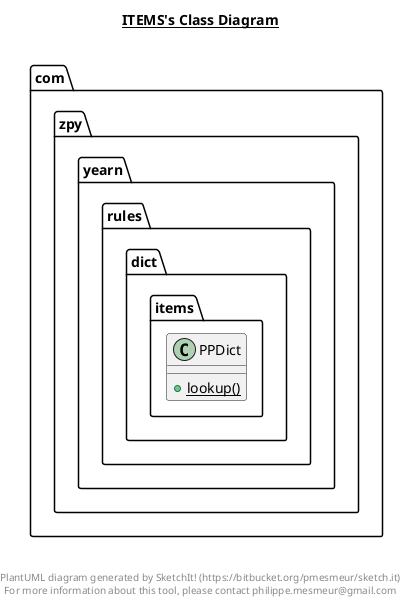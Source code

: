 @startuml

title __ITEMS's Class Diagram__\n

  package com.zpy.yearn {
    package com.zpy.yearn.rules.dict.items {
      class PPDict {
          {static} + lookup()
      }
    }
  }
  



right footer


PlantUML diagram generated by SketchIt! (https://bitbucket.org/pmesmeur/sketch.it)
For more information about this tool, please contact philippe.mesmeur@gmail.com
endfooter

@enduml
